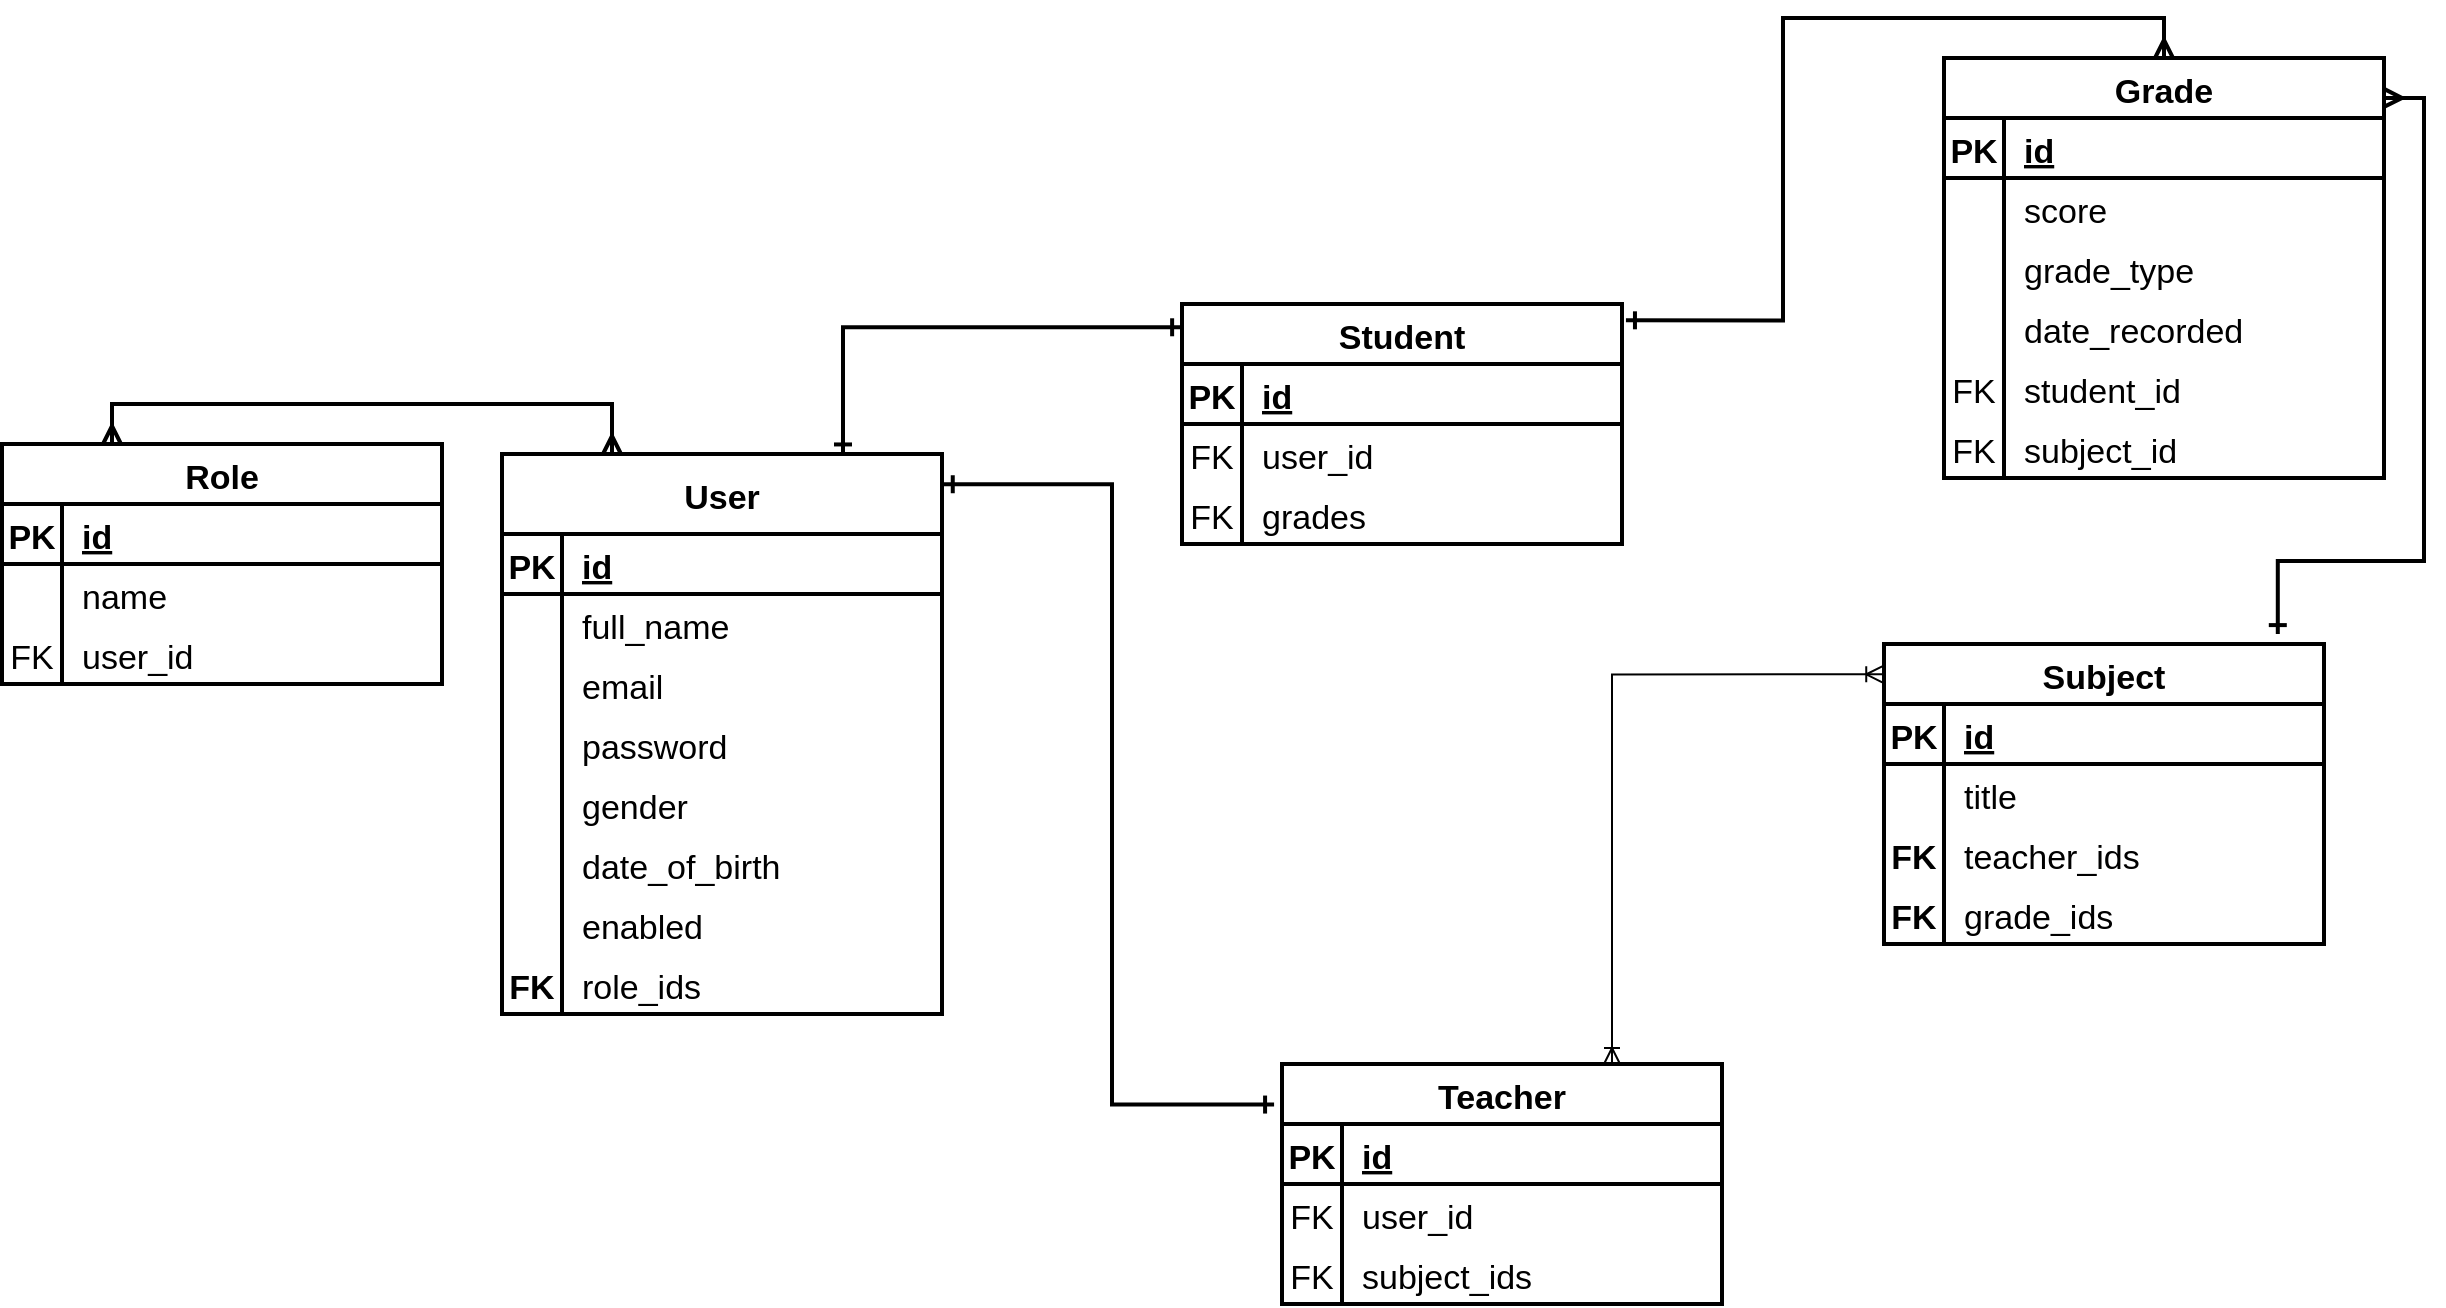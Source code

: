 <mxfile version="24.4.0" type="device">
  <diagram id="R2lEEEUBdFMjLlhIrx00" name="Database ERD">
    <mxGraphModel dx="1880" dy="1071" grid="0" gridSize="10" guides="1" tooltips="1" connect="1" arrows="1" fold="1" page="0" pageScale="1" pageWidth="850" pageHeight="1100" math="0" shadow="0" extFonts="Permanent Marker^https://fonts.googleapis.com/css?family=Permanent+Marker">
      <root>
        <mxCell id="0" />
        <mxCell id="1" parent="0" />
        <mxCell id="C-vyLk0tnHw3VtMMgP7b-2" value="User" style="shape=table;startSize=40;container=1;collapsible=1;childLayout=tableLayout;fixedRows=1;rowLines=0;fontStyle=1;align=center;resizeLast=1;fontSize=17;spacing=4;points=[[0,0,0,0,0],[0,0.25,0,0,0],[0,0.5,0,0,0],[0,0.75,0,0,0],[0,1,0,0,0],[0.25,0,0,0,0],[0.25,1,0,0,0],[0.5,0,0,0,0],[0.5,1,0,0,0],[0.75,0,0,0,0],[0.75,1,0,0,0],[1,0,0,0,0],[1,0.12,0,0,0],[1,0.25,0,0,0],[1,0.5,0,0,0],[1,0.75,0,0,0],[1,1,0,0,0]];strokeColor=#000000;strokeWidth=2;" parent="1" vertex="1">
          <mxGeometry x="220" y="295" width="220" height="280" as="geometry" />
        </mxCell>
        <mxCell id="C-vyLk0tnHw3VtMMgP7b-3" value="" style="shape=partialRectangle;collapsible=0;dropTarget=0;pointerEvents=0;fillColor=none;points=[[0,0.5],[1,0.5]];portConstraint=eastwest;top=0;left=0;right=0;bottom=1;fontSize=17;spacing=4;strokeColor=#000000;strokeWidth=2;" parent="C-vyLk0tnHw3VtMMgP7b-2" vertex="1">
          <mxGeometry y="40" width="220" height="30" as="geometry" />
        </mxCell>
        <mxCell id="C-vyLk0tnHw3VtMMgP7b-4" value="PK" style="shape=partialRectangle;overflow=hidden;connectable=0;fillColor=none;top=0;left=0;bottom=0;right=0;fontStyle=1;fontSize=17;spacing=4;strokeColor=#000000;strokeWidth=2;" parent="C-vyLk0tnHw3VtMMgP7b-3" vertex="1">
          <mxGeometry width="30" height="30" as="geometry">
            <mxRectangle width="30" height="30" as="alternateBounds" />
          </mxGeometry>
        </mxCell>
        <mxCell id="C-vyLk0tnHw3VtMMgP7b-5" value="id" style="shape=partialRectangle;overflow=hidden;connectable=0;fillColor=none;top=0;left=0;bottom=0;right=0;align=left;spacingLeft=6;fontStyle=5;fontSize=17;spacing=4;strokeColor=#000000;strokeWidth=2;" parent="C-vyLk0tnHw3VtMMgP7b-3" vertex="1">
          <mxGeometry x="30" width="190" height="30" as="geometry">
            <mxRectangle width="190" height="30" as="alternateBounds" />
          </mxGeometry>
        </mxCell>
        <mxCell id="gaIJIX93mk9cTEYemh0J-58" value="" style="shape=partialRectangle;collapsible=0;dropTarget=0;pointerEvents=0;fillColor=none;points=[[0,0.5],[1,0.5]];portConstraint=eastwest;top=0;left=0;right=0;bottom=0;fontSize=17;spacing=4;strokeColor=#000000;strokeWidth=2;" parent="C-vyLk0tnHw3VtMMgP7b-2" vertex="1">
          <mxGeometry y="70" width="220" height="30" as="geometry" />
        </mxCell>
        <mxCell id="gaIJIX93mk9cTEYemh0J-59" value="" style="shape=partialRectangle;overflow=hidden;connectable=0;fillColor=none;top=0;left=0;bottom=0;right=0;fontSize=17;spacing=4;strokeColor=#000000;strokeWidth=2;" parent="gaIJIX93mk9cTEYemh0J-58" vertex="1">
          <mxGeometry width="30" height="30" as="geometry">
            <mxRectangle width="30" height="30" as="alternateBounds" />
          </mxGeometry>
        </mxCell>
        <mxCell id="gaIJIX93mk9cTEYemh0J-60" value="full_name" style="shape=partialRectangle;overflow=hidden;connectable=0;fillColor=none;top=0;left=0;bottom=0;right=0;align=left;spacingLeft=6;fontSize=17;spacing=4;strokeColor=#000000;strokeWidth=2;" parent="gaIJIX93mk9cTEYemh0J-58" vertex="1">
          <mxGeometry x="30" width="190" height="30" as="geometry">
            <mxRectangle width="190" height="30" as="alternateBounds" />
          </mxGeometry>
        </mxCell>
        <mxCell id="C-vyLk0tnHw3VtMMgP7b-6" value="" style="shape=partialRectangle;collapsible=0;dropTarget=0;pointerEvents=0;fillColor=none;points=[[0,0.5],[1,0.5]];portConstraint=eastwest;top=0;left=0;right=0;bottom=0;fontSize=17;spacing=4;strokeColor=#000000;strokeWidth=2;" parent="C-vyLk0tnHw3VtMMgP7b-2" vertex="1">
          <mxGeometry y="100" width="220" height="30" as="geometry" />
        </mxCell>
        <mxCell id="C-vyLk0tnHw3VtMMgP7b-7" value="" style="shape=partialRectangle;overflow=hidden;connectable=0;fillColor=none;top=0;left=0;bottom=0;right=0;fontSize=17;spacing=4;strokeColor=#000000;strokeWidth=2;" parent="C-vyLk0tnHw3VtMMgP7b-6" vertex="1">
          <mxGeometry width="30" height="30" as="geometry">
            <mxRectangle width="30" height="30" as="alternateBounds" />
          </mxGeometry>
        </mxCell>
        <mxCell id="C-vyLk0tnHw3VtMMgP7b-8" value="email" style="shape=partialRectangle;overflow=hidden;connectable=0;fillColor=none;top=0;left=0;bottom=0;right=0;align=left;spacingLeft=6;fontSize=17;spacing=4;strokeColor=#000000;strokeWidth=2;" parent="C-vyLk0tnHw3VtMMgP7b-6" vertex="1">
          <mxGeometry x="30" width="190" height="30" as="geometry">
            <mxRectangle width="190" height="30" as="alternateBounds" />
          </mxGeometry>
        </mxCell>
        <mxCell id="C-vyLk0tnHw3VtMMgP7b-9" value="" style="shape=partialRectangle;collapsible=0;dropTarget=0;pointerEvents=0;fillColor=none;points=[[0,0.5],[1,0.5]];portConstraint=eastwest;top=0;left=0;right=0;bottom=0;fontSize=17;spacing=4;strokeColor=#000000;strokeWidth=2;" parent="C-vyLk0tnHw3VtMMgP7b-2" vertex="1">
          <mxGeometry y="130" width="220" height="30" as="geometry" />
        </mxCell>
        <mxCell id="C-vyLk0tnHw3VtMMgP7b-10" value="" style="shape=partialRectangle;overflow=hidden;connectable=0;fillColor=none;top=0;left=0;bottom=0;right=0;fontSize=17;spacing=4;strokeColor=#000000;strokeWidth=2;" parent="C-vyLk0tnHw3VtMMgP7b-9" vertex="1">
          <mxGeometry width="30" height="30" as="geometry">
            <mxRectangle width="30" height="30" as="alternateBounds" />
          </mxGeometry>
        </mxCell>
        <mxCell id="C-vyLk0tnHw3VtMMgP7b-11" value="password" style="shape=partialRectangle;overflow=hidden;connectable=0;fillColor=none;top=0;left=0;bottom=0;right=0;align=left;spacingLeft=6;fontSize=17;spacing=4;strokeColor=#000000;strokeWidth=2;" parent="C-vyLk0tnHw3VtMMgP7b-9" vertex="1">
          <mxGeometry x="30" width="190" height="30" as="geometry">
            <mxRectangle width="190" height="30" as="alternateBounds" />
          </mxGeometry>
        </mxCell>
        <mxCell id="gaIJIX93mk9cTEYemh0J-1" value="" style="shape=partialRectangle;collapsible=0;dropTarget=0;pointerEvents=0;fillColor=none;points=[[0,0.5],[1,0.5]];portConstraint=eastwest;top=0;left=0;right=0;bottom=0;fontSize=17;spacing=4;strokeColor=#000000;strokeWidth=2;" parent="C-vyLk0tnHw3VtMMgP7b-2" vertex="1">
          <mxGeometry y="160" width="220" height="30" as="geometry" />
        </mxCell>
        <mxCell id="gaIJIX93mk9cTEYemh0J-2" value="" style="shape=partialRectangle;overflow=hidden;connectable=0;fillColor=none;top=0;left=0;bottom=0;right=0;fontSize=17;spacing=4;strokeColor=#000000;strokeWidth=2;" parent="gaIJIX93mk9cTEYemh0J-1" vertex="1">
          <mxGeometry width="30" height="30" as="geometry">
            <mxRectangle width="30" height="30" as="alternateBounds" />
          </mxGeometry>
        </mxCell>
        <mxCell id="gaIJIX93mk9cTEYemh0J-3" value="gender" style="shape=partialRectangle;overflow=hidden;connectable=0;fillColor=none;top=0;left=0;bottom=0;right=0;align=left;spacingLeft=6;fontSize=17;spacing=4;strokeColor=#000000;strokeWidth=2;" parent="gaIJIX93mk9cTEYemh0J-1" vertex="1">
          <mxGeometry x="30" width="190" height="30" as="geometry">
            <mxRectangle width="190" height="30" as="alternateBounds" />
          </mxGeometry>
        </mxCell>
        <mxCell id="gaIJIX93mk9cTEYemh0J-61" value="" style="shape=partialRectangle;collapsible=0;dropTarget=0;pointerEvents=0;fillColor=none;points=[[0,0.5],[1,0.5]];portConstraint=eastwest;top=0;left=0;right=0;bottom=0;fontSize=17;spacing=4;strokeColor=#000000;strokeWidth=2;" parent="C-vyLk0tnHw3VtMMgP7b-2" vertex="1">
          <mxGeometry y="190" width="220" height="30" as="geometry" />
        </mxCell>
        <mxCell id="gaIJIX93mk9cTEYemh0J-62" value="" style="shape=partialRectangle;overflow=hidden;connectable=0;fillColor=none;top=0;left=0;bottom=0;right=0;fontSize=17;spacing=4;strokeColor=#000000;strokeWidth=2;" parent="gaIJIX93mk9cTEYemh0J-61" vertex="1">
          <mxGeometry width="30" height="30" as="geometry">
            <mxRectangle width="30" height="30" as="alternateBounds" />
          </mxGeometry>
        </mxCell>
        <mxCell id="gaIJIX93mk9cTEYemh0J-63" value="date_of_birth" style="shape=partialRectangle;overflow=hidden;connectable=0;fillColor=none;top=0;left=0;bottom=0;right=0;align=left;spacingLeft=6;fontSize=17;spacing=4;strokeColor=#000000;strokeWidth=2;" parent="gaIJIX93mk9cTEYemh0J-61" vertex="1">
          <mxGeometry x="30" width="190" height="30" as="geometry">
            <mxRectangle width="190" height="30" as="alternateBounds" />
          </mxGeometry>
        </mxCell>
        <mxCell id="IIN0bnK_DQMC03khMqgG-34" value="" style="shape=partialRectangle;collapsible=0;dropTarget=0;pointerEvents=0;fillColor=none;points=[[0,0.5],[1,0.5]];portConstraint=eastwest;top=0;left=0;right=0;bottom=0;fontSize=17;spacing=4;strokeColor=#000000;strokeWidth=2;" parent="C-vyLk0tnHw3VtMMgP7b-2" vertex="1">
          <mxGeometry y="220" width="220" height="30" as="geometry" />
        </mxCell>
        <mxCell id="IIN0bnK_DQMC03khMqgG-35" value="" style="shape=partialRectangle;overflow=hidden;connectable=0;fillColor=none;top=0;left=0;bottom=0;right=0;fontSize=17;spacing=4;strokeColor=#000000;strokeWidth=2;" parent="IIN0bnK_DQMC03khMqgG-34" vertex="1">
          <mxGeometry width="30" height="30" as="geometry">
            <mxRectangle width="30" height="30" as="alternateBounds" />
          </mxGeometry>
        </mxCell>
        <mxCell id="IIN0bnK_DQMC03khMqgG-36" value="enabled" style="shape=partialRectangle;overflow=hidden;connectable=0;fillColor=none;top=0;left=0;bottom=0;right=0;align=left;spacingLeft=6;fontSize=17;spacing=4;strokeColor=#000000;strokeWidth=2;" parent="IIN0bnK_DQMC03khMqgG-34" vertex="1">
          <mxGeometry x="30" width="190" height="30" as="geometry">
            <mxRectangle width="190" height="30" as="alternateBounds" />
          </mxGeometry>
        </mxCell>
        <mxCell id="IIN0bnK_DQMC03khMqgG-18" value="" style="shape=partialRectangle;collapsible=0;dropTarget=0;pointerEvents=0;fillColor=none;points=[[0,0.5],[1,0.5]];portConstraint=eastwest;top=0;left=0;right=0;bottom=0;fontSize=17;spacing=4;strokeColor=#000000;strokeWidth=2;" parent="C-vyLk0tnHw3VtMMgP7b-2" vertex="1">
          <mxGeometry y="250" width="220" height="30" as="geometry" />
        </mxCell>
        <mxCell id="IIN0bnK_DQMC03khMqgG-19" value="FK" style="shape=partialRectangle;overflow=hidden;connectable=0;fillColor=none;top=0;left=0;bottom=0;right=0;fontSize=17;spacing=4;fontStyle=1;strokeColor=#000000;strokeWidth=2;" parent="IIN0bnK_DQMC03khMqgG-18" vertex="1">
          <mxGeometry width="30" height="30" as="geometry">
            <mxRectangle width="30" height="30" as="alternateBounds" />
          </mxGeometry>
        </mxCell>
        <mxCell id="IIN0bnK_DQMC03khMqgG-20" value="role_ids" style="shape=partialRectangle;overflow=hidden;connectable=0;fillColor=none;top=0;left=0;bottom=0;right=0;align=left;spacingLeft=6;fontSize=17;spacing=4;strokeColor=#000000;strokeWidth=2;" parent="IIN0bnK_DQMC03khMqgG-18" vertex="1">
          <mxGeometry x="30" width="190" height="30" as="geometry">
            <mxRectangle width="190" height="30" as="alternateBounds" />
          </mxGeometry>
        </mxCell>
        <mxCell id="IIN0bnK_DQMC03khMqgG-72" style="edgeStyle=orthogonalEdgeStyle;rounded=0;orthogonalLoop=1;jettySize=auto;html=1;exitX=0.25;exitY=0;exitDx=0;exitDy=0;entryX=0.25;entryY=0;entryDx=0;entryDy=0;curved=0;endArrow=ERmany;endFill=0;startArrow=ERmany;startFill=0;entryPerimeter=0;fillColor=#ffe6cc;strokeColor=#000000;strokeWidth=2;" parent="1" source="IIN0bnK_DQMC03khMqgG-21" target="C-vyLk0tnHw3VtMMgP7b-2" edge="1">
          <mxGeometry relative="1" as="geometry" />
        </mxCell>
        <mxCell id="IIN0bnK_DQMC03khMqgG-21" value="Role" style="shape=table;startSize=30;container=1;collapsible=1;childLayout=tableLayout;fixedRows=1;rowLines=0;fontStyle=1;align=center;resizeLast=1;fontSize=17;spacing=4;strokeColor=#000000;strokeWidth=2;" parent="1" vertex="1">
          <mxGeometry x="-30" y="290" width="220" height="120" as="geometry" />
        </mxCell>
        <mxCell id="IIN0bnK_DQMC03khMqgG-22" value="" style="shape=partialRectangle;collapsible=0;dropTarget=0;pointerEvents=0;fillColor=none;points=[[0,0.5],[1,0.5]];portConstraint=eastwest;top=0;left=0;right=0;bottom=1;fontSize=17;spacing=4;strokeColor=#000000;strokeWidth=2;" parent="IIN0bnK_DQMC03khMqgG-21" vertex="1">
          <mxGeometry y="30" width="220" height="30" as="geometry" />
        </mxCell>
        <mxCell id="IIN0bnK_DQMC03khMqgG-23" value="PK" style="shape=partialRectangle;overflow=hidden;connectable=0;fillColor=none;top=0;left=0;bottom=0;right=0;fontStyle=1;fontSize=17;spacing=4;strokeColor=#000000;strokeWidth=2;" parent="IIN0bnK_DQMC03khMqgG-22" vertex="1">
          <mxGeometry width="30" height="30" as="geometry">
            <mxRectangle width="30" height="30" as="alternateBounds" />
          </mxGeometry>
        </mxCell>
        <mxCell id="IIN0bnK_DQMC03khMqgG-24" value="id" style="shape=partialRectangle;overflow=hidden;connectable=0;fillColor=none;top=0;left=0;bottom=0;right=0;align=left;spacingLeft=6;fontStyle=5;fontSize=17;spacing=4;strokeColor=#000000;strokeWidth=2;" parent="IIN0bnK_DQMC03khMqgG-22" vertex="1">
          <mxGeometry x="30" width="190" height="30" as="geometry">
            <mxRectangle width="190" height="30" as="alternateBounds" />
          </mxGeometry>
        </mxCell>
        <mxCell id="IIN0bnK_DQMC03khMqgG-25" value="" style="shape=partialRectangle;collapsible=0;dropTarget=0;pointerEvents=0;fillColor=none;points=[[0,0.5],[1,0.5]];portConstraint=eastwest;top=0;left=0;right=0;bottom=0;fontSize=17;spacing=4;strokeColor=#000000;strokeWidth=2;" parent="IIN0bnK_DQMC03khMqgG-21" vertex="1">
          <mxGeometry y="60" width="220" height="30" as="geometry" />
        </mxCell>
        <mxCell id="IIN0bnK_DQMC03khMqgG-26" value="" style="shape=partialRectangle;overflow=hidden;connectable=0;fillColor=none;top=0;left=0;bottom=0;right=0;fontSize=17;spacing=4;strokeColor=#000000;strokeWidth=2;" parent="IIN0bnK_DQMC03khMqgG-25" vertex="1">
          <mxGeometry width="30" height="30" as="geometry">
            <mxRectangle width="30" height="30" as="alternateBounds" />
          </mxGeometry>
        </mxCell>
        <mxCell id="IIN0bnK_DQMC03khMqgG-27" value="name" style="shape=partialRectangle;overflow=hidden;connectable=0;fillColor=none;top=0;left=0;bottom=0;right=0;align=left;spacingLeft=6;fontSize=17;spacing=4;strokeColor=#000000;strokeWidth=2;" parent="IIN0bnK_DQMC03khMqgG-25" vertex="1">
          <mxGeometry x="30" width="190" height="30" as="geometry">
            <mxRectangle width="190" height="30" as="alternateBounds" />
          </mxGeometry>
        </mxCell>
        <mxCell id="8HG1gsnEDyygAoFDj-3Z-2" value="" style="shape=partialRectangle;collapsible=0;dropTarget=0;pointerEvents=0;fillColor=none;points=[[0,0.5],[1,0.5]];portConstraint=eastwest;top=0;left=0;right=0;bottom=0;fontSize=17;spacing=4;strokeColor=#000000;strokeWidth=2;" parent="IIN0bnK_DQMC03khMqgG-21" vertex="1">
          <mxGeometry y="90" width="220" height="30" as="geometry" />
        </mxCell>
        <mxCell id="8HG1gsnEDyygAoFDj-3Z-3" value="FK" style="shape=partialRectangle;overflow=hidden;connectable=0;fillColor=none;top=0;left=0;bottom=0;right=0;fontSize=17;spacing=4;strokeColor=#000000;strokeWidth=2;" parent="8HG1gsnEDyygAoFDj-3Z-2" vertex="1">
          <mxGeometry width="30" height="30" as="geometry">
            <mxRectangle width="30" height="30" as="alternateBounds" />
          </mxGeometry>
        </mxCell>
        <mxCell id="8HG1gsnEDyygAoFDj-3Z-4" value="user_id" style="shape=partialRectangle;overflow=hidden;connectable=0;fillColor=none;top=0;left=0;bottom=0;right=0;align=left;spacingLeft=6;fontSize=17;spacing=4;strokeColor=#000000;strokeWidth=2;" parent="8HG1gsnEDyygAoFDj-3Z-2" vertex="1">
          <mxGeometry x="30" width="190" height="30" as="geometry">
            <mxRectangle width="190" height="30" as="alternateBounds" />
          </mxGeometry>
        </mxCell>
        <mxCell id="IIN0bnK_DQMC03khMqgG-73" value="Student" style="shape=table;startSize=30;container=1;collapsible=1;childLayout=tableLayout;fixedRows=1;rowLines=0;fontStyle=1;align=center;resizeLast=1;fontSize=17;spacing=4;points=[[0,0,0,0,0],[0,0.25,0,0,0],[0,0.5,0,0,0],[0,0.75,0,0,0],[0,1,0,0,0],[0.25,0,0,0,0],[0.25,1,0,0,0],[0.5,0,0,0,0],[0.5,1,0,0,0],[0.75,0,0,0,0],[0.75,1,0,0,0],[1,0,0,0,0],[1,0.13,0,0,0],[1,0.25,0,0,0],[1,0.5,0,0,0],[1,0.75,0,0,0],[1,1,0,0,0]];strokeColor=#000000;strokeWidth=2;" parent="1" vertex="1">
          <mxGeometry x="560" y="220" width="220" height="120" as="geometry" />
        </mxCell>
        <mxCell id="IIN0bnK_DQMC03khMqgG-74" value="" style="shape=partialRectangle;collapsible=0;dropTarget=0;pointerEvents=0;fillColor=none;points=[[0,0.5],[1,0.5]];portConstraint=eastwest;top=0;left=0;right=0;bottom=1;fontSize=17;spacing=4;strokeColor=#000000;strokeWidth=2;" parent="IIN0bnK_DQMC03khMqgG-73" vertex="1">
          <mxGeometry y="30" width="220" height="30" as="geometry" />
        </mxCell>
        <mxCell id="IIN0bnK_DQMC03khMqgG-75" value="PK" style="shape=partialRectangle;overflow=hidden;connectable=0;fillColor=none;top=0;left=0;bottom=0;right=0;fontStyle=1;fontSize=17;spacing=4;strokeColor=#000000;strokeWidth=2;" parent="IIN0bnK_DQMC03khMqgG-74" vertex="1">
          <mxGeometry width="30" height="30" as="geometry">
            <mxRectangle width="30" height="30" as="alternateBounds" />
          </mxGeometry>
        </mxCell>
        <mxCell id="IIN0bnK_DQMC03khMqgG-76" value="id" style="shape=partialRectangle;overflow=hidden;connectable=0;fillColor=none;top=0;left=0;bottom=0;right=0;align=left;spacingLeft=6;fontStyle=5;fontSize=17;spacing=4;strokeColor=#000000;strokeWidth=2;" parent="IIN0bnK_DQMC03khMqgG-74" vertex="1">
          <mxGeometry x="30" width="190" height="30" as="geometry">
            <mxRectangle width="190" height="30" as="alternateBounds" />
          </mxGeometry>
        </mxCell>
        <mxCell id="IIN0bnK_DQMC03khMqgG-77" value="" style="shape=partialRectangle;collapsible=0;dropTarget=0;pointerEvents=0;fillColor=none;points=[[0,0.5],[1,0.5]];portConstraint=eastwest;top=0;left=0;right=0;bottom=0;fontSize=17;spacing=4;strokeColor=#000000;strokeWidth=2;" parent="IIN0bnK_DQMC03khMqgG-73" vertex="1">
          <mxGeometry y="60" width="220" height="30" as="geometry" />
        </mxCell>
        <mxCell id="IIN0bnK_DQMC03khMqgG-78" value="FK" style="shape=partialRectangle;overflow=hidden;connectable=0;fillColor=none;top=0;left=0;bottom=0;right=0;fontSize=17;spacing=4;strokeColor=#000000;strokeWidth=2;" parent="IIN0bnK_DQMC03khMqgG-77" vertex="1">
          <mxGeometry width="30" height="30" as="geometry">
            <mxRectangle width="30" height="30" as="alternateBounds" />
          </mxGeometry>
        </mxCell>
        <mxCell id="IIN0bnK_DQMC03khMqgG-79" value="user_id" style="shape=partialRectangle;overflow=hidden;connectable=0;fillColor=none;top=0;left=0;bottom=0;right=0;align=left;spacingLeft=6;fontSize=17;spacing=4;strokeColor=#000000;strokeWidth=2;" parent="IIN0bnK_DQMC03khMqgG-77" vertex="1">
          <mxGeometry x="30" width="190" height="30" as="geometry">
            <mxRectangle width="190" height="30" as="alternateBounds" />
          </mxGeometry>
        </mxCell>
        <mxCell id="IIN0bnK_DQMC03khMqgG-83" value="" style="shape=partialRectangle;collapsible=0;dropTarget=0;pointerEvents=0;fillColor=none;points=[[0,0.5],[1,0.5]];portConstraint=eastwest;top=0;left=0;right=0;bottom=0;fontSize=17;spacing=4;strokeColor=#000000;strokeWidth=2;" parent="IIN0bnK_DQMC03khMqgG-73" vertex="1">
          <mxGeometry y="90" width="220" height="30" as="geometry" />
        </mxCell>
        <mxCell id="IIN0bnK_DQMC03khMqgG-84" value="FK" style="shape=partialRectangle;overflow=hidden;connectable=0;fillColor=none;top=0;left=0;bottom=0;right=0;fontSize=17;spacing=4;fontStyle=0;strokeColor=#000000;strokeWidth=2;" parent="IIN0bnK_DQMC03khMqgG-83" vertex="1">
          <mxGeometry width="30" height="30" as="geometry">
            <mxRectangle width="30" height="30" as="alternateBounds" />
          </mxGeometry>
        </mxCell>
        <mxCell id="IIN0bnK_DQMC03khMqgG-85" value="grades" style="shape=partialRectangle;overflow=hidden;connectable=0;fillColor=none;top=0;left=0;bottom=0;right=0;align=left;spacingLeft=6;fontSize=17;spacing=4;strokeColor=#000000;strokeWidth=2;" parent="IIN0bnK_DQMC03khMqgG-83" vertex="1">
          <mxGeometry x="30" width="190" height="30" as="geometry">
            <mxRectangle width="190" height="30" as="alternateBounds" />
          </mxGeometry>
        </mxCell>
        <mxCell id="IIN0bnK_DQMC03khMqgG-89" value="Teacher" style="shape=table;startSize=30;container=1;collapsible=1;childLayout=tableLayout;fixedRows=1;rowLines=0;fontStyle=1;align=center;resizeLast=1;fontSize=17;spacing=4;strokeColor=#000000;strokeWidth=2;" parent="1" vertex="1">
          <mxGeometry x="610" y="600" width="220" height="120" as="geometry" />
        </mxCell>
        <mxCell id="IIN0bnK_DQMC03khMqgG-90" value="" style="shape=partialRectangle;collapsible=0;dropTarget=0;pointerEvents=0;fillColor=none;points=[[0,0.5],[1,0.5]];portConstraint=eastwest;top=0;left=0;right=0;bottom=1;fontSize=17;spacing=4;strokeColor=#000000;strokeWidth=2;" parent="IIN0bnK_DQMC03khMqgG-89" vertex="1">
          <mxGeometry y="30" width="220" height="30" as="geometry" />
        </mxCell>
        <mxCell id="IIN0bnK_DQMC03khMqgG-91" value="PK" style="shape=partialRectangle;overflow=hidden;connectable=0;fillColor=none;top=0;left=0;bottom=0;right=0;fontStyle=1;fontSize=17;spacing=4;strokeColor=#000000;strokeWidth=2;" parent="IIN0bnK_DQMC03khMqgG-90" vertex="1">
          <mxGeometry width="30" height="30" as="geometry">
            <mxRectangle width="30" height="30" as="alternateBounds" />
          </mxGeometry>
        </mxCell>
        <mxCell id="IIN0bnK_DQMC03khMqgG-92" value="id" style="shape=partialRectangle;overflow=hidden;connectable=0;fillColor=none;top=0;left=0;bottom=0;right=0;align=left;spacingLeft=6;fontStyle=5;fontSize=17;spacing=4;strokeColor=#000000;strokeWidth=2;" parent="IIN0bnK_DQMC03khMqgG-90" vertex="1">
          <mxGeometry x="30" width="190" height="30" as="geometry">
            <mxRectangle width="190" height="30" as="alternateBounds" />
          </mxGeometry>
        </mxCell>
        <mxCell id="IIN0bnK_DQMC03khMqgG-93" value="" style="shape=partialRectangle;collapsible=0;dropTarget=0;pointerEvents=0;fillColor=none;points=[[0,0.5],[1,0.5]];portConstraint=eastwest;top=0;left=0;right=0;bottom=0;fontSize=17;spacing=4;strokeColor=#000000;strokeWidth=2;" parent="IIN0bnK_DQMC03khMqgG-89" vertex="1">
          <mxGeometry y="60" width="220" height="30" as="geometry" />
        </mxCell>
        <mxCell id="IIN0bnK_DQMC03khMqgG-94" value="FK" style="shape=partialRectangle;overflow=hidden;connectable=0;fillColor=none;top=0;left=0;bottom=0;right=0;fontSize=17;spacing=4;strokeColor=#000000;strokeWidth=2;" parent="IIN0bnK_DQMC03khMqgG-93" vertex="1">
          <mxGeometry width="30" height="30" as="geometry">
            <mxRectangle width="30" height="30" as="alternateBounds" />
          </mxGeometry>
        </mxCell>
        <mxCell id="IIN0bnK_DQMC03khMqgG-95" value="user_id" style="shape=partialRectangle;overflow=hidden;connectable=0;fillColor=none;top=0;left=0;bottom=0;right=0;align=left;spacingLeft=6;fontSize=17;spacing=4;strokeColor=#000000;strokeWidth=2;" parent="IIN0bnK_DQMC03khMqgG-93" vertex="1">
          <mxGeometry x="30" width="190" height="30" as="geometry">
            <mxRectangle width="190" height="30" as="alternateBounds" />
          </mxGeometry>
        </mxCell>
        <mxCell id="BdiLi21MH7H2Of-hKjBd-21" value="" style="shape=partialRectangle;collapsible=0;dropTarget=0;pointerEvents=0;fillColor=none;points=[[0,0.5],[1,0.5]];portConstraint=eastwest;top=0;left=0;right=0;bottom=0;fontSize=17;spacing=4;strokeColor=#000000;strokeWidth=2;" parent="IIN0bnK_DQMC03khMqgG-89" vertex="1">
          <mxGeometry y="90" width="220" height="30" as="geometry" />
        </mxCell>
        <mxCell id="BdiLi21MH7H2Of-hKjBd-22" value="FK" style="shape=partialRectangle;overflow=hidden;connectable=0;fillColor=none;top=0;left=0;bottom=0;right=0;fontSize=17;spacing=4;strokeColor=#000000;strokeWidth=2;" parent="BdiLi21MH7H2Of-hKjBd-21" vertex="1">
          <mxGeometry width="30" height="30" as="geometry">
            <mxRectangle width="30" height="30" as="alternateBounds" />
          </mxGeometry>
        </mxCell>
        <mxCell id="BdiLi21MH7H2Of-hKjBd-23" value="subject_ids" style="shape=partialRectangle;overflow=hidden;connectable=0;fillColor=none;top=0;left=0;bottom=0;right=0;align=left;spacingLeft=6;fontSize=17;spacing=4;strokeColor=#000000;strokeWidth=2;" parent="BdiLi21MH7H2Of-hKjBd-21" vertex="1">
          <mxGeometry x="30" width="190" height="30" as="geometry">
            <mxRectangle width="190" height="30" as="alternateBounds" />
          </mxGeometry>
        </mxCell>
        <mxCell id="IIN0bnK_DQMC03khMqgG-125" value="Subject" style="shape=table;startSize=30;container=1;collapsible=1;childLayout=tableLayout;fixedRows=1;rowLines=0;fontStyle=1;align=center;resizeLast=1;fontSize=17;spacing=4;points=[[0,0,0,0,0],[0,0.25,0,0,0],[0,0.5,0,0,0],[0,0.75,0,0,0],[0,1,0,0,0],[0.25,0,0,0,0],[0.25,1,0,0,0],[0.5,0,0,0,0],[0.5,1,0,0,0],[0.75,0,0,0,0],[0.75,1,0,0,0],[1,0,0,0,0],[1,0.13,0,0,0],[1,0.25,0,0,0],[1,0.5,0,0,0],[1,0.75,0,0,0],[1,1,0,0,0]];strokeColor=#000000;strokeWidth=2;" parent="1" vertex="1">
          <mxGeometry x="911" y="390" width="220" height="150" as="geometry" />
        </mxCell>
        <mxCell id="IIN0bnK_DQMC03khMqgG-126" value="" style="shape=partialRectangle;collapsible=0;dropTarget=0;pointerEvents=0;fillColor=none;points=[[0,0.5],[1,0.5]];portConstraint=eastwest;top=0;left=0;right=0;bottom=1;fontSize=17;spacing=4;strokeColor=#000000;strokeWidth=2;" parent="IIN0bnK_DQMC03khMqgG-125" vertex="1">
          <mxGeometry y="30" width="220" height="30" as="geometry" />
        </mxCell>
        <mxCell id="IIN0bnK_DQMC03khMqgG-127" value="PK" style="shape=partialRectangle;overflow=hidden;connectable=0;fillColor=none;top=0;left=0;bottom=0;right=0;fontStyle=1;fontSize=17;spacing=4;strokeColor=#000000;strokeWidth=2;" parent="IIN0bnK_DQMC03khMqgG-126" vertex="1">
          <mxGeometry width="30" height="30" as="geometry">
            <mxRectangle width="30" height="30" as="alternateBounds" />
          </mxGeometry>
        </mxCell>
        <mxCell id="IIN0bnK_DQMC03khMqgG-128" value="id" style="shape=partialRectangle;overflow=hidden;connectable=0;fillColor=none;top=0;left=0;bottom=0;right=0;align=left;spacingLeft=6;fontStyle=5;fontSize=17;spacing=4;strokeColor=#000000;strokeWidth=2;" parent="IIN0bnK_DQMC03khMqgG-126" vertex="1">
          <mxGeometry x="30" width="190" height="30" as="geometry">
            <mxRectangle width="190" height="30" as="alternateBounds" />
          </mxGeometry>
        </mxCell>
        <mxCell id="IIN0bnK_DQMC03khMqgG-132" value="" style="shape=partialRectangle;collapsible=0;dropTarget=0;pointerEvents=0;fillColor=none;points=[[0,0.5],[1,0.5]];portConstraint=eastwest;top=0;left=0;right=0;bottom=0;fontSize=17;spacing=4;strokeColor=#000000;strokeWidth=2;" parent="IIN0bnK_DQMC03khMqgG-125" vertex="1">
          <mxGeometry y="60" width="220" height="30" as="geometry" />
        </mxCell>
        <mxCell id="IIN0bnK_DQMC03khMqgG-133" value="" style="shape=partialRectangle;overflow=hidden;connectable=0;fillColor=none;top=0;left=0;bottom=0;right=0;fontSize=17;spacing=4;strokeColor=#000000;strokeWidth=2;" parent="IIN0bnK_DQMC03khMqgG-132" vertex="1">
          <mxGeometry width="30" height="30" as="geometry">
            <mxRectangle width="30" height="30" as="alternateBounds" />
          </mxGeometry>
        </mxCell>
        <mxCell id="IIN0bnK_DQMC03khMqgG-134" value="title" style="shape=partialRectangle;overflow=hidden;connectable=0;fillColor=none;top=0;left=0;bottom=0;right=0;align=left;spacingLeft=6;fontSize=17;spacing=4;strokeColor=#000000;strokeWidth=2;" parent="IIN0bnK_DQMC03khMqgG-132" vertex="1">
          <mxGeometry x="30" width="190" height="30" as="geometry">
            <mxRectangle width="190" height="30" as="alternateBounds" />
          </mxGeometry>
        </mxCell>
        <mxCell id="gaIJIX93mk9cTEYemh0J-85" value="" style="shape=partialRectangle;collapsible=0;dropTarget=0;pointerEvents=0;fillColor=none;points=[[0,0.5],[1,0.5]];portConstraint=eastwest;top=0;left=0;right=0;bottom=0;fontSize=17;spacing=4;strokeColor=#000000;strokeWidth=2;" parent="IIN0bnK_DQMC03khMqgG-125" vertex="1">
          <mxGeometry y="90" width="220" height="30" as="geometry" />
        </mxCell>
        <mxCell id="gaIJIX93mk9cTEYemh0J-86" value="FK" style="shape=partialRectangle;overflow=hidden;connectable=0;fillColor=none;top=0;left=0;bottom=0;right=0;fontSize=17;spacing=4;fontStyle=1;strokeColor=#000000;strokeWidth=2;" parent="gaIJIX93mk9cTEYemh0J-85" vertex="1">
          <mxGeometry width="30" height="30" as="geometry">
            <mxRectangle width="30" height="30" as="alternateBounds" />
          </mxGeometry>
        </mxCell>
        <mxCell id="gaIJIX93mk9cTEYemh0J-87" value="teacher_ids" style="shape=partialRectangle;overflow=hidden;connectable=0;fillColor=none;top=0;left=0;bottom=0;right=0;align=left;spacingLeft=6;fontSize=17;spacing=4;strokeColor=#000000;strokeWidth=2;" parent="gaIJIX93mk9cTEYemh0J-85" vertex="1">
          <mxGeometry x="30" width="190" height="30" as="geometry">
            <mxRectangle width="190" height="30" as="alternateBounds" />
          </mxGeometry>
        </mxCell>
        <mxCell id="BdiLi21MH7H2Of-hKjBd-24" value="" style="shape=partialRectangle;collapsible=0;dropTarget=0;pointerEvents=0;fillColor=none;points=[[0,0.5],[1,0.5]];portConstraint=eastwest;top=0;left=0;right=0;bottom=0;fontSize=17;spacing=4;strokeColor=#000000;strokeWidth=2;" parent="IIN0bnK_DQMC03khMqgG-125" vertex="1">
          <mxGeometry y="120" width="220" height="30" as="geometry" />
        </mxCell>
        <mxCell id="BdiLi21MH7H2Of-hKjBd-25" value="FK" style="shape=partialRectangle;overflow=hidden;connectable=0;fillColor=none;top=0;left=0;bottom=0;right=0;fontSize=17;spacing=4;fontStyle=1;strokeColor=#000000;strokeWidth=2;" parent="BdiLi21MH7H2Of-hKjBd-24" vertex="1">
          <mxGeometry width="30" height="30" as="geometry">
            <mxRectangle width="30" height="30" as="alternateBounds" />
          </mxGeometry>
        </mxCell>
        <mxCell id="BdiLi21MH7H2Of-hKjBd-26" value="grade_ids" style="shape=partialRectangle;overflow=hidden;connectable=0;fillColor=none;top=0;left=0;bottom=0;right=0;align=left;spacingLeft=6;fontSize=17;spacing=4;strokeColor=#000000;strokeWidth=2;" parent="BdiLi21MH7H2Of-hKjBd-24" vertex="1">
          <mxGeometry x="30" width="190" height="30" as="geometry">
            <mxRectangle width="190" height="30" as="alternateBounds" />
          </mxGeometry>
        </mxCell>
        <mxCell id="8HG1gsnEDyygAoFDj-3Z-6" style="edgeStyle=orthogonalEdgeStyle;rounded=0;orthogonalLoop=1;jettySize=auto;html=1;exitX=1;exitY=0.095;exitDx=0;exitDy=0;exitPerimeter=0;startArrow=ERmany;startFill=0;endArrow=ERone;endFill=0;entryX=0.895;entryY=-0.033;entryDx=0;entryDy=0;entryPerimeter=0;fillColor=#ffe6cc;strokeColor=#000000;strokeWidth=2;" parent="1" source="IIN0bnK_DQMC03khMqgG-179" target="IIN0bnK_DQMC03khMqgG-125" edge="1">
          <mxGeometry relative="1" as="geometry" />
        </mxCell>
        <mxCell id="IIN0bnK_DQMC03khMqgG-179" value="Grade" style="shape=table;startSize=30;container=1;collapsible=1;childLayout=tableLayout;fixedRows=1;rowLines=0;fontStyle=1;align=center;resizeLast=1;fontSize=17;spacing=4;points=[[0,0,0,0,0],[0,0.09,0,0,0],[0,0.25,0,0,0],[0,0.5,0,0,0],[0,0.75,0,0,0],[0,1,0,0,0],[0.25,0,0,0,0],[0.25,1,0,0,0],[0.5,0,0,0,0],[0.5,1,0,0,0],[0.75,0,0,0,0],[0.75,1,0,0,0],[1,0,0,0,0],[1,0.25,0,0,0],[1,0.5,0,0,0],[1,0.75,0,0,0],[1,1,0,0,0]];strokeColor=#000000;strokeWidth=2;" parent="1" vertex="1">
          <mxGeometry x="941" y="97" width="220" height="210" as="geometry" />
        </mxCell>
        <mxCell id="IIN0bnK_DQMC03khMqgG-180" value="" style="shape=partialRectangle;collapsible=0;dropTarget=0;pointerEvents=0;fillColor=none;points=[[0,0.5],[1,0.5]];portConstraint=eastwest;top=0;left=0;right=0;bottom=1;fontSize=17;spacing=4;strokeColor=#000000;strokeWidth=2;" parent="IIN0bnK_DQMC03khMqgG-179" vertex="1">
          <mxGeometry y="30" width="220" height="30" as="geometry" />
        </mxCell>
        <mxCell id="IIN0bnK_DQMC03khMqgG-181" value="PK" style="shape=partialRectangle;overflow=hidden;connectable=0;fillColor=none;top=0;left=0;bottom=0;right=0;fontStyle=1;fontSize=17;spacing=4;strokeColor=#000000;strokeWidth=2;" parent="IIN0bnK_DQMC03khMqgG-180" vertex="1">
          <mxGeometry width="30" height="30" as="geometry">
            <mxRectangle width="30" height="30" as="alternateBounds" />
          </mxGeometry>
        </mxCell>
        <mxCell id="IIN0bnK_DQMC03khMqgG-182" value="id" style="shape=partialRectangle;overflow=hidden;connectable=0;fillColor=none;top=0;left=0;bottom=0;right=0;align=left;spacingLeft=6;fontStyle=5;fontSize=17;spacing=4;strokeColor=#000000;strokeWidth=2;" parent="IIN0bnK_DQMC03khMqgG-180" vertex="1">
          <mxGeometry x="30" width="190" height="30" as="geometry">
            <mxRectangle width="190" height="30" as="alternateBounds" />
          </mxGeometry>
        </mxCell>
        <mxCell id="IIN0bnK_DQMC03khMqgG-186" value="" style="shape=partialRectangle;collapsible=0;dropTarget=0;pointerEvents=0;fillColor=none;points=[[0,0.5],[1,0.5]];portConstraint=eastwest;top=0;left=0;right=0;bottom=0;fontSize=17;spacing=4;strokeColor=#000000;strokeWidth=2;" parent="IIN0bnK_DQMC03khMqgG-179" vertex="1">
          <mxGeometry y="60" width="220" height="30" as="geometry" />
        </mxCell>
        <mxCell id="IIN0bnK_DQMC03khMqgG-187" value="" style="shape=partialRectangle;overflow=hidden;connectable=0;fillColor=none;top=0;left=0;bottom=0;right=0;fontSize=17;spacing=4;strokeColor=#000000;strokeWidth=2;" parent="IIN0bnK_DQMC03khMqgG-186" vertex="1">
          <mxGeometry width="30" height="30" as="geometry">
            <mxRectangle width="30" height="30" as="alternateBounds" />
          </mxGeometry>
        </mxCell>
        <mxCell id="IIN0bnK_DQMC03khMqgG-188" value="score" style="shape=partialRectangle;overflow=hidden;connectable=0;fillColor=none;top=0;left=0;bottom=0;right=0;align=left;spacingLeft=6;fontSize=17;spacing=4;strokeColor=#000000;strokeWidth=2;" parent="IIN0bnK_DQMC03khMqgG-186" vertex="1">
          <mxGeometry x="30" width="190" height="30" as="geometry">
            <mxRectangle width="190" height="30" as="alternateBounds" />
          </mxGeometry>
        </mxCell>
        <mxCell id="IIN0bnK_DQMC03khMqgG-189" value="" style="shape=partialRectangle;collapsible=0;dropTarget=0;pointerEvents=0;fillColor=none;points=[[0,0.5],[1,0.5]];portConstraint=eastwest;top=0;left=0;right=0;bottom=0;fontSize=17;spacing=4;strokeColor=#000000;strokeWidth=2;" parent="IIN0bnK_DQMC03khMqgG-179" vertex="1">
          <mxGeometry y="90" width="220" height="30" as="geometry" />
        </mxCell>
        <mxCell id="IIN0bnK_DQMC03khMqgG-190" value="" style="shape=partialRectangle;overflow=hidden;connectable=0;fillColor=none;top=0;left=0;bottom=0;right=0;fontSize=17;spacing=4;strokeColor=#000000;strokeWidth=2;" parent="IIN0bnK_DQMC03khMqgG-189" vertex="1">
          <mxGeometry width="30" height="30" as="geometry">
            <mxRectangle width="30" height="30" as="alternateBounds" />
          </mxGeometry>
        </mxCell>
        <mxCell id="IIN0bnK_DQMC03khMqgG-191" value="grade_type" style="shape=partialRectangle;overflow=hidden;connectable=0;fillColor=none;top=0;left=0;bottom=0;right=0;align=left;spacingLeft=6;fontSize=17;spacing=4;strokeColor=#000000;strokeWidth=2;" parent="IIN0bnK_DQMC03khMqgG-189" vertex="1">
          <mxGeometry x="30" width="190" height="30" as="geometry">
            <mxRectangle width="190" height="30" as="alternateBounds" />
          </mxGeometry>
        </mxCell>
        <mxCell id="gaIJIX93mk9cTEYemh0J-33" value="" style="shape=partialRectangle;collapsible=0;dropTarget=0;pointerEvents=0;fillColor=none;points=[[0,0.5],[1,0.5]];portConstraint=eastwest;top=0;left=0;right=0;bottom=0;fontSize=17;spacing=4;strokeColor=#000000;strokeWidth=2;" parent="IIN0bnK_DQMC03khMqgG-179" vertex="1">
          <mxGeometry y="120" width="220" height="30" as="geometry" />
        </mxCell>
        <mxCell id="gaIJIX93mk9cTEYemh0J-34" value="" style="shape=partialRectangle;overflow=hidden;connectable=0;fillColor=none;top=0;left=0;bottom=0;right=0;fontSize=17;spacing=4;strokeColor=#000000;strokeWidth=2;" parent="gaIJIX93mk9cTEYemh0J-33" vertex="1">
          <mxGeometry width="30" height="30" as="geometry">
            <mxRectangle width="30" height="30" as="alternateBounds" />
          </mxGeometry>
        </mxCell>
        <mxCell id="gaIJIX93mk9cTEYemh0J-35" value="date_recorded" style="shape=partialRectangle;overflow=hidden;connectable=0;fillColor=none;top=0;left=0;bottom=0;right=0;align=left;spacingLeft=6;fontSize=17;spacing=4;strokeColor=#000000;strokeWidth=2;" parent="gaIJIX93mk9cTEYemh0J-33" vertex="1">
          <mxGeometry x="30" width="190" height="30" as="geometry">
            <mxRectangle width="190" height="30" as="alternateBounds" />
          </mxGeometry>
        </mxCell>
        <mxCell id="gaIJIX93mk9cTEYemh0J-36" value="" style="shape=partialRectangle;collapsible=0;dropTarget=0;pointerEvents=0;fillColor=none;points=[[0,0.5],[1,0.5]];portConstraint=eastwest;top=0;left=0;right=0;bottom=0;fontSize=17;spacing=4;strokeColor=#000000;strokeWidth=2;" parent="IIN0bnK_DQMC03khMqgG-179" vertex="1">
          <mxGeometry y="150" width="220" height="30" as="geometry" />
        </mxCell>
        <mxCell id="gaIJIX93mk9cTEYemh0J-37" value="FK" style="shape=partialRectangle;overflow=hidden;connectable=0;fillColor=none;top=0;left=0;bottom=0;right=0;fontSize=17;spacing=4;strokeColor=#000000;strokeWidth=2;" parent="gaIJIX93mk9cTEYemh0J-36" vertex="1">
          <mxGeometry width="30" height="30" as="geometry">
            <mxRectangle width="30" height="30" as="alternateBounds" />
          </mxGeometry>
        </mxCell>
        <mxCell id="gaIJIX93mk9cTEYemh0J-38" value="student_id" style="shape=partialRectangle;overflow=hidden;connectable=0;fillColor=none;top=0;left=0;bottom=0;right=0;align=left;spacingLeft=6;fontSize=17;spacing=4;strokeColor=#000000;strokeWidth=2;" parent="gaIJIX93mk9cTEYemh0J-36" vertex="1">
          <mxGeometry x="30" width="190" height="30" as="geometry">
            <mxRectangle width="190" height="30" as="alternateBounds" />
          </mxGeometry>
        </mxCell>
        <mxCell id="IIN0bnK_DQMC03khMqgG-183" value="" style="shape=partialRectangle;collapsible=0;dropTarget=0;pointerEvents=0;fillColor=none;points=[[0,0.5],[1,0.5]];portConstraint=eastwest;top=0;left=0;right=0;bottom=0;fontSize=17;spacing=4;strokeColor=#000000;strokeWidth=2;" parent="IIN0bnK_DQMC03khMqgG-179" vertex="1">
          <mxGeometry y="180" width="220" height="30" as="geometry" />
        </mxCell>
        <mxCell id="IIN0bnK_DQMC03khMqgG-184" value="FK" style="shape=partialRectangle;overflow=hidden;connectable=0;fillColor=none;top=0;left=0;bottom=0;right=0;fontSize=17;spacing=4;strokeColor=#000000;strokeWidth=2;" parent="IIN0bnK_DQMC03khMqgG-183" vertex="1">
          <mxGeometry width="30" height="30" as="geometry">
            <mxRectangle width="30" height="30" as="alternateBounds" />
          </mxGeometry>
        </mxCell>
        <mxCell id="IIN0bnK_DQMC03khMqgG-185" value="subject_id" style="shape=partialRectangle;overflow=hidden;connectable=0;fillColor=none;top=0;left=0;bottom=0;right=0;align=left;spacingLeft=6;fontSize=17;spacing=4;strokeColor=#000000;strokeWidth=2;" parent="IIN0bnK_DQMC03khMqgG-183" vertex="1">
          <mxGeometry x="30" width="190" height="30" as="geometry">
            <mxRectangle width="190" height="30" as="alternateBounds" />
          </mxGeometry>
        </mxCell>
        <mxCell id="xrAQdeBVm0M5NxWZDDfM-10" style="edgeStyle=orthogonalEdgeStyle;rounded=0;orthogonalLoop=1;jettySize=auto;html=1;exitX=-0.002;exitY=0.097;exitDx=0;exitDy=0;exitPerimeter=0;entryX=0.775;entryY=-0.001;entryDx=0;entryDy=0;entryPerimeter=0;startArrow=ERone;startFill=0;endArrow=ERone;endFill=0;fillColor=#ffe6cc;strokeColor=#000000;strokeWidth=2;" parent="1" source="IIN0bnK_DQMC03khMqgG-73" target="C-vyLk0tnHw3VtMMgP7b-2" edge="1">
          <mxGeometry relative="1" as="geometry" />
        </mxCell>
        <mxCell id="xrAQdeBVm0M5NxWZDDfM-12" style="edgeStyle=orthogonalEdgeStyle;rounded=0;orthogonalLoop=1;jettySize=auto;html=1;exitX=-0.018;exitY=0.169;exitDx=0;exitDy=0;entryX=1.004;entryY=0.054;entryDx=0;entryDy=0;entryPerimeter=0;exitPerimeter=0;startArrow=ERone;startFill=0;endArrow=ERone;endFill=0;fillColor=#ffe6cc;strokeColor=#000000;strokeWidth=2;" parent="1" source="IIN0bnK_DQMC03khMqgG-89" target="C-vyLk0tnHw3VtMMgP7b-2" edge="1">
          <mxGeometry relative="1" as="geometry" />
        </mxCell>
        <mxCell id="8HG1gsnEDyygAoFDj-3Z-7" style="edgeStyle=orthogonalEdgeStyle;rounded=0;orthogonalLoop=1;jettySize=auto;html=1;exitX=1.009;exitY=0.068;exitDx=0;exitDy=0;exitPerimeter=0;entryX=0.5;entryY=0;entryDx=0;entryDy=0;entryPerimeter=0;endArrow=ERmany;endFill=0;startArrow=ERone;startFill=0;fillColor=#ffe6cc;strokeColor=#000000;strokeWidth=2;" parent="1" source="IIN0bnK_DQMC03khMqgG-73" target="IIN0bnK_DQMC03khMqgG-179" edge="1">
          <mxGeometry relative="1" as="geometry" />
        </mxCell>
        <mxCell id="NZDpmoSk5srli4bDVjBK-1" style="edgeStyle=orthogonalEdgeStyle;rounded=0;orthogonalLoop=1;jettySize=auto;html=1;exitX=0.75;exitY=0;exitDx=0;exitDy=0;entryX=-0.004;entryY=0.101;entryDx=0;entryDy=0;entryPerimeter=0;startArrow=ERoneToMany;startFill=0;endArrow=ERoneToMany;endFill=0;" parent="1" source="IIN0bnK_DQMC03khMqgG-89" target="IIN0bnK_DQMC03khMqgG-125" edge="1">
          <mxGeometry relative="1" as="geometry" />
        </mxCell>
      </root>
    </mxGraphModel>
  </diagram>
</mxfile>

